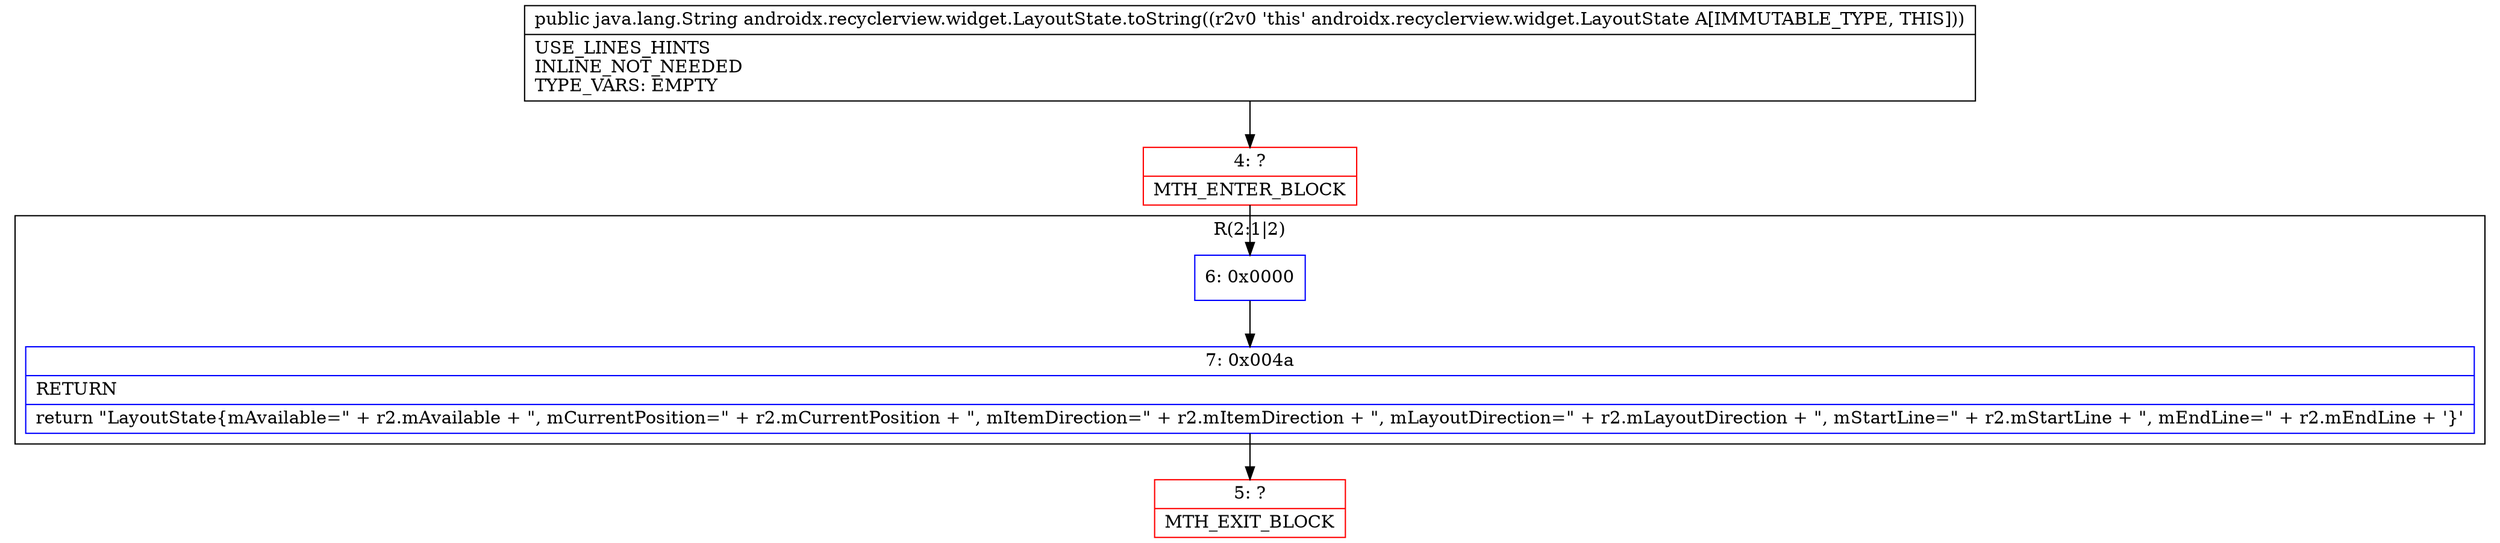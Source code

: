 digraph "CFG forandroidx.recyclerview.widget.LayoutState.toString()Ljava\/lang\/String;" {
subgraph cluster_Region_1756544755 {
label = "R(2:1|2)";
node [shape=record,color=blue];
Node_6 [shape=record,label="{6\:\ 0x0000}"];
Node_7 [shape=record,label="{7\:\ 0x004a|RETURN\l|return \"LayoutState\{mAvailable=\" + r2.mAvailable + \", mCurrentPosition=\" + r2.mCurrentPosition + \", mItemDirection=\" + r2.mItemDirection + \", mLayoutDirection=\" + r2.mLayoutDirection + \", mStartLine=\" + r2.mStartLine + \", mEndLine=\" + r2.mEndLine + '\}'\l}"];
}
Node_4 [shape=record,color=red,label="{4\:\ ?|MTH_ENTER_BLOCK\l}"];
Node_5 [shape=record,color=red,label="{5\:\ ?|MTH_EXIT_BLOCK\l}"];
MethodNode[shape=record,label="{public java.lang.String androidx.recyclerview.widget.LayoutState.toString((r2v0 'this' androidx.recyclerview.widget.LayoutState A[IMMUTABLE_TYPE, THIS]))  | USE_LINES_HINTS\lINLINE_NOT_NEEDED\lTYPE_VARS: EMPTY\l}"];
MethodNode -> Node_4;Node_6 -> Node_7;
Node_7 -> Node_5;
Node_4 -> Node_6;
}

